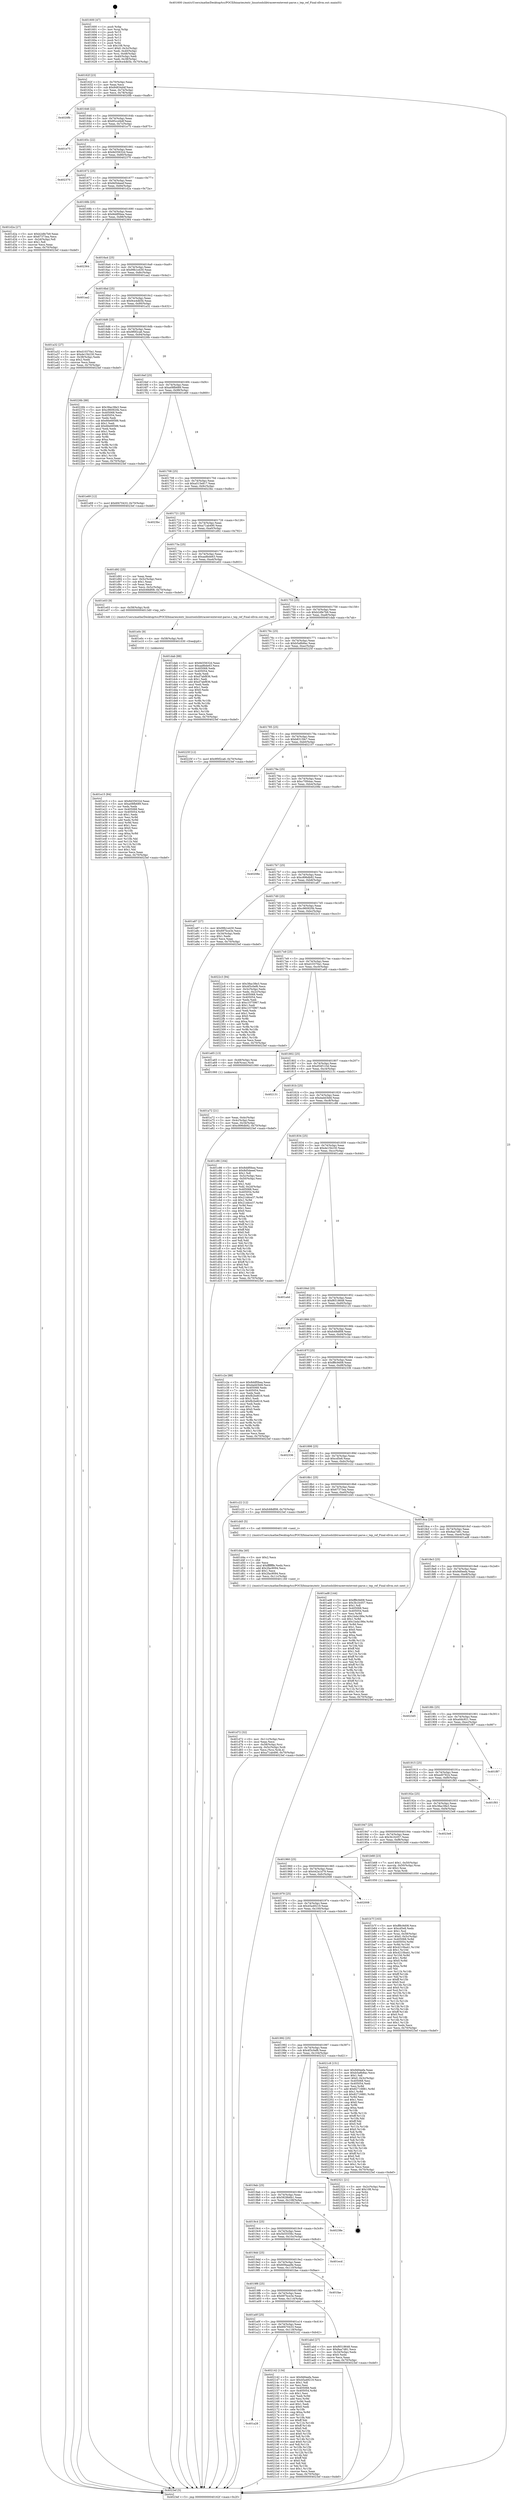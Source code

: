 digraph "0x401600" {
  label = "0x401600 (/mnt/c/Users/mathe/Desktop/tcc/POCII/binaries/extr_linuxtoolslibtraceeventevent-parse.c_tep_ref_Final-ollvm.out::main(0))"
  labelloc = "t"
  node[shape=record]

  Entry [label="",width=0.3,height=0.3,shape=circle,fillcolor=black,style=filled]
  "0x40162f" [label="{
     0x40162f [23]\l
     | [instrs]\l
     &nbsp;&nbsp;0x40162f \<+3\>: mov -0x70(%rbp),%eax\l
     &nbsp;&nbsp;0x401632 \<+2\>: mov %eax,%ecx\l
     &nbsp;&nbsp;0x401634 \<+6\>: sub $0x84834d4f,%ecx\l
     &nbsp;&nbsp;0x40163a \<+3\>: mov %eax,-0x74(%rbp)\l
     &nbsp;&nbsp;0x40163d \<+3\>: mov %ecx,-0x78(%rbp)\l
     &nbsp;&nbsp;0x401640 \<+6\>: je 00000000004020fb \<main+0xafb\>\l
  }"]
  "0x4020fb" [label="{
     0x4020fb\l
  }", style=dashed]
  "0x401646" [label="{
     0x401646 [22]\l
     | [instrs]\l
     &nbsp;&nbsp;0x401646 \<+5\>: jmp 000000000040164b \<main+0x4b\>\l
     &nbsp;&nbsp;0x40164b \<+3\>: mov -0x74(%rbp),%eax\l
     &nbsp;&nbsp;0x40164e \<+5\>: sub $0x85ccd4df,%eax\l
     &nbsp;&nbsp;0x401653 \<+3\>: mov %eax,-0x7c(%rbp)\l
     &nbsp;&nbsp;0x401656 \<+6\>: je 0000000000401e75 \<main+0x875\>\l
  }"]
  Exit [label="",width=0.3,height=0.3,shape=circle,fillcolor=black,style=filled,peripheries=2]
  "0x401e75" [label="{
     0x401e75\l
  }", style=dashed]
  "0x40165c" [label="{
     0x40165c [22]\l
     | [instrs]\l
     &nbsp;&nbsp;0x40165c \<+5\>: jmp 0000000000401661 \<main+0x61\>\l
     &nbsp;&nbsp;0x401661 \<+3\>: mov -0x74(%rbp),%eax\l
     &nbsp;&nbsp;0x401664 \<+5\>: sub $0x8d35632d,%eax\l
     &nbsp;&nbsp;0x401669 \<+3\>: mov %eax,-0x80(%rbp)\l
     &nbsp;&nbsp;0x40166c \<+6\>: je 0000000000402370 \<main+0xd70\>\l
  }"]
  "0x401a28" [label="{
     0x401a28\l
  }", style=dashed]
  "0x402370" [label="{
     0x402370\l
  }", style=dashed]
  "0x401672" [label="{
     0x401672 [25]\l
     | [instrs]\l
     &nbsp;&nbsp;0x401672 \<+5\>: jmp 0000000000401677 \<main+0x77\>\l
     &nbsp;&nbsp;0x401677 \<+3\>: mov -0x74(%rbp),%eax\l
     &nbsp;&nbsp;0x40167a \<+5\>: sub $0x8d5deeef,%eax\l
     &nbsp;&nbsp;0x40167f \<+6\>: mov %eax,-0x84(%rbp)\l
     &nbsp;&nbsp;0x401685 \<+6\>: je 0000000000401d2a \<main+0x72a\>\l
  }"]
  "0x402142" [label="{
     0x402142 [134]\l
     | [instrs]\l
     &nbsp;&nbsp;0x402142 \<+5\>: mov $0x9d0eefa,%eax\l
     &nbsp;&nbsp;0x402147 \<+5\>: mov $0x45a49219,%ecx\l
     &nbsp;&nbsp;0x40214c \<+2\>: mov $0x1,%dl\l
     &nbsp;&nbsp;0x40214e \<+2\>: xor %esi,%esi\l
     &nbsp;&nbsp;0x402150 \<+7\>: mov 0x405068,%edi\l
     &nbsp;&nbsp;0x402157 \<+8\>: mov 0x405054,%r8d\l
     &nbsp;&nbsp;0x40215f \<+3\>: sub $0x1,%esi\l
     &nbsp;&nbsp;0x402162 \<+3\>: mov %edi,%r9d\l
     &nbsp;&nbsp;0x402165 \<+3\>: add %esi,%r9d\l
     &nbsp;&nbsp;0x402168 \<+4\>: imul %r9d,%edi\l
     &nbsp;&nbsp;0x40216c \<+3\>: and $0x1,%edi\l
     &nbsp;&nbsp;0x40216f \<+3\>: cmp $0x0,%edi\l
     &nbsp;&nbsp;0x402172 \<+4\>: sete %r10b\l
     &nbsp;&nbsp;0x402176 \<+4\>: cmp $0xa,%r8d\l
     &nbsp;&nbsp;0x40217a \<+4\>: setl %r11b\l
     &nbsp;&nbsp;0x40217e \<+3\>: mov %r10b,%bl\l
     &nbsp;&nbsp;0x402181 \<+3\>: xor $0xff,%bl\l
     &nbsp;&nbsp;0x402184 \<+3\>: mov %r11b,%r14b\l
     &nbsp;&nbsp;0x402187 \<+4\>: xor $0xff,%r14b\l
     &nbsp;&nbsp;0x40218b \<+3\>: xor $0x0,%dl\l
     &nbsp;&nbsp;0x40218e \<+3\>: mov %bl,%r15b\l
     &nbsp;&nbsp;0x402191 \<+4\>: and $0x0,%r15b\l
     &nbsp;&nbsp;0x402195 \<+3\>: and %dl,%r10b\l
     &nbsp;&nbsp;0x402198 \<+3\>: mov %r14b,%r12b\l
     &nbsp;&nbsp;0x40219b \<+4\>: and $0x0,%r12b\l
     &nbsp;&nbsp;0x40219f \<+3\>: and %dl,%r11b\l
     &nbsp;&nbsp;0x4021a2 \<+3\>: or %r10b,%r15b\l
     &nbsp;&nbsp;0x4021a5 \<+3\>: or %r11b,%r12b\l
     &nbsp;&nbsp;0x4021a8 \<+3\>: xor %r12b,%r15b\l
     &nbsp;&nbsp;0x4021ab \<+3\>: or %r14b,%bl\l
     &nbsp;&nbsp;0x4021ae \<+3\>: xor $0xff,%bl\l
     &nbsp;&nbsp;0x4021b1 \<+3\>: or $0x0,%dl\l
     &nbsp;&nbsp;0x4021b4 \<+2\>: and %dl,%bl\l
     &nbsp;&nbsp;0x4021b6 \<+3\>: or %bl,%r15b\l
     &nbsp;&nbsp;0x4021b9 \<+4\>: test $0x1,%r15b\l
     &nbsp;&nbsp;0x4021bd \<+3\>: cmovne %ecx,%eax\l
     &nbsp;&nbsp;0x4021c0 \<+3\>: mov %eax,-0x70(%rbp)\l
     &nbsp;&nbsp;0x4021c3 \<+5\>: jmp 00000000004023ef \<main+0xdef\>\l
  }"]
  "0x401d2a" [label="{
     0x401d2a [27]\l
     | [instrs]\l
     &nbsp;&nbsp;0x401d2a \<+5\>: mov $0xb2dfe7b9,%eax\l
     &nbsp;&nbsp;0x401d2f \<+5\>: mov $0x67373ea,%ecx\l
     &nbsp;&nbsp;0x401d34 \<+3\>: mov -0x2d(%rbp),%dl\l
     &nbsp;&nbsp;0x401d37 \<+3\>: test $0x1,%dl\l
     &nbsp;&nbsp;0x401d3a \<+3\>: cmovne %ecx,%eax\l
     &nbsp;&nbsp;0x401d3d \<+3\>: mov %eax,-0x70(%rbp)\l
     &nbsp;&nbsp;0x401d40 \<+5\>: jmp 00000000004023ef \<main+0xdef\>\l
  }"]
  "0x40168b" [label="{
     0x40168b [25]\l
     | [instrs]\l
     &nbsp;&nbsp;0x40168b \<+5\>: jmp 0000000000401690 \<main+0x90\>\l
     &nbsp;&nbsp;0x401690 \<+3\>: mov -0x74(%rbp),%eax\l
     &nbsp;&nbsp;0x401693 \<+5\>: sub $0x8ddf0bea,%eax\l
     &nbsp;&nbsp;0x401698 \<+6\>: mov %eax,-0x88(%rbp)\l
     &nbsp;&nbsp;0x40169e \<+6\>: je 0000000000402364 \<main+0xd64\>\l
  }"]
  "0x401e15" [label="{
     0x401e15 [84]\l
     | [instrs]\l
     &nbsp;&nbsp;0x401e15 \<+5\>: mov $0x8d35632d,%eax\l
     &nbsp;&nbsp;0x401e1a \<+5\>: mov $0xa08fb689,%ecx\l
     &nbsp;&nbsp;0x401e1f \<+2\>: xor %edx,%edx\l
     &nbsp;&nbsp;0x401e21 \<+7\>: mov 0x405068,%esi\l
     &nbsp;&nbsp;0x401e28 \<+8\>: mov 0x405054,%r8d\l
     &nbsp;&nbsp;0x401e30 \<+3\>: sub $0x1,%edx\l
     &nbsp;&nbsp;0x401e33 \<+3\>: mov %esi,%r9d\l
     &nbsp;&nbsp;0x401e36 \<+3\>: add %edx,%r9d\l
     &nbsp;&nbsp;0x401e39 \<+4\>: imul %r9d,%esi\l
     &nbsp;&nbsp;0x401e3d \<+3\>: and $0x1,%esi\l
     &nbsp;&nbsp;0x401e40 \<+3\>: cmp $0x0,%esi\l
     &nbsp;&nbsp;0x401e43 \<+4\>: sete %r10b\l
     &nbsp;&nbsp;0x401e47 \<+4\>: cmp $0xa,%r8d\l
     &nbsp;&nbsp;0x401e4b \<+4\>: setl %r11b\l
     &nbsp;&nbsp;0x401e4f \<+3\>: mov %r10b,%bl\l
     &nbsp;&nbsp;0x401e52 \<+3\>: and %r11b,%bl\l
     &nbsp;&nbsp;0x401e55 \<+3\>: xor %r11b,%r10b\l
     &nbsp;&nbsp;0x401e58 \<+3\>: or %r10b,%bl\l
     &nbsp;&nbsp;0x401e5b \<+3\>: test $0x1,%bl\l
     &nbsp;&nbsp;0x401e5e \<+3\>: cmovne %ecx,%eax\l
     &nbsp;&nbsp;0x401e61 \<+3\>: mov %eax,-0x70(%rbp)\l
     &nbsp;&nbsp;0x401e64 \<+5\>: jmp 00000000004023ef \<main+0xdef\>\l
  }"]
  "0x402364" [label="{
     0x402364\l
  }", style=dashed]
  "0x4016a4" [label="{
     0x4016a4 [25]\l
     | [instrs]\l
     &nbsp;&nbsp;0x4016a4 \<+5\>: jmp 00000000004016a9 \<main+0xa9\>\l
     &nbsp;&nbsp;0x4016a9 \<+3\>: mov -0x74(%rbp),%eax\l
     &nbsp;&nbsp;0x4016ac \<+5\>: sub $0x99b1e430,%eax\l
     &nbsp;&nbsp;0x4016b1 \<+6\>: mov %eax,-0x8c(%rbp)\l
     &nbsp;&nbsp;0x4016b7 \<+6\>: je 0000000000401aa2 \<main+0x4a2\>\l
  }"]
  "0x401e0c" [label="{
     0x401e0c [9]\l
     | [instrs]\l
     &nbsp;&nbsp;0x401e0c \<+4\>: mov -0x58(%rbp),%rdi\l
     &nbsp;&nbsp;0x401e10 \<+5\>: call 0000000000401030 \<free@plt\>\l
     | [calls]\l
     &nbsp;&nbsp;0x401030 \{1\} (unknown)\l
  }"]
  "0x401aa2" [label="{
     0x401aa2\l
  }", style=dashed]
  "0x4016bd" [label="{
     0x4016bd [25]\l
     | [instrs]\l
     &nbsp;&nbsp;0x4016bd \<+5\>: jmp 00000000004016c2 \<main+0xc2\>\l
     &nbsp;&nbsp;0x4016c2 \<+3\>: mov -0x74(%rbp),%eax\l
     &nbsp;&nbsp;0x4016c5 \<+5\>: sub $0x9ce4db5b,%eax\l
     &nbsp;&nbsp;0x4016ca \<+6\>: mov %eax,-0x90(%rbp)\l
     &nbsp;&nbsp;0x4016d0 \<+6\>: je 0000000000401a32 \<main+0x432\>\l
  }"]
  "0x401d72" [label="{
     0x401d72 [32]\l
     | [instrs]\l
     &nbsp;&nbsp;0x401d72 \<+6\>: mov -0x11c(%rbp),%ecx\l
     &nbsp;&nbsp;0x401d78 \<+3\>: imul %eax,%ecx\l
     &nbsp;&nbsp;0x401d7b \<+4\>: mov -0x58(%rbp),%rsi\l
     &nbsp;&nbsp;0x401d7f \<+4\>: movslq -0x5c(%rbp),%rdi\l
     &nbsp;&nbsp;0x401d83 \<+3\>: mov %ecx,(%rsi,%rdi,4)\l
     &nbsp;&nbsp;0x401d86 \<+7\>: movl $0xa71ab490,-0x70(%rbp)\l
     &nbsp;&nbsp;0x401d8d \<+5\>: jmp 00000000004023ef \<main+0xdef\>\l
  }"]
  "0x401a32" [label="{
     0x401a32 [27]\l
     | [instrs]\l
     &nbsp;&nbsp;0x401a32 \<+5\>: mov $0xd10370a1,%eax\l
     &nbsp;&nbsp;0x401a37 \<+5\>: mov $0xde15b230,%ecx\l
     &nbsp;&nbsp;0x401a3c \<+3\>: mov -0x38(%rbp),%edx\l
     &nbsp;&nbsp;0x401a3f \<+3\>: cmp $0x2,%edx\l
     &nbsp;&nbsp;0x401a42 \<+3\>: cmovne %ecx,%eax\l
     &nbsp;&nbsp;0x401a45 \<+3\>: mov %eax,-0x70(%rbp)\l
     &nbsp;&nbsp;0x401a48 \<+5\>: jmp 00000000004023ef \<main+0xdef\>\l
  }"]
  "0x4016d6" [label="{
     0x4016d6 [25]\l
     | [instrs]\l
     &nbsp;&nbsp;0x4016d6 \<+5\>: jmp 00000000004016db \<main+0xdb\>\l
     &nbsp;&nbsp;0x4016db \<+3\>: mov -0x74(%rbp),%eax\l
     &nbsp;&nbsp;0x4016de \<+5\>: sub $0x9f0f2ca6,%eax\l
     &nbsp;&nbsp;0x4016e3 \<+6\>: mov %eax,-0x94(%rbp)\l
     &nbsp;&nbsp;0x4016e9 \<+6\>: je 000000000040226b \<main+0xc6b\>\l
  }"]
  "0x4023ef" [label="{
     0x4023ef [5]\l
     | [instrs]\l
     &nbsp;&nbsp;0x4023ef \<+5\>: jmp 000000000040162f \<main+0x2f\>\l
  }"]
  "0x401600" [label="{
     0x401600 [47]\l
     | [instrs]\l
     &nbsp;&nbsp;0x401600 \<+1\>: push %rbp\l
     &nbsp;&nbsp;0x401601 \<+3\>: mov %rsp,%rbp\l
     &nbsp;&nbsp;0x401604 \<+2\>: push %r15\l
     &nbsp;&nbsp;0x401606 \<+2\>: push %r14\l
     &nbsp;&nbsp;0x401608 \<+2\>: push %r13\l
     &nbsp;&nbsp;0x40160a \<+2\>: push %r12\l
     &nbsp;&nbsp;0x40160c \<+1\>: push %rbx\l
     &nbsp;&nbsp;0x40160d \<+7\>: sub $0x108,%rsp\l
     &nbsp;&nbsp;0x401614 \<+7\>: movl $0x0,-0x3c(%rbp)\l
     &nbsp;&nbsp;0x40161b \<+3\>: mov %edi,-0x40(%rbp)\l
     &nbsp;&nbsp;0x40161e \<+4\>: mov %rsi,-0x48(%rbp)\l
     &nbsp;&nbsp;0x401622 \<+3\>: mov -0x40(%rbp),%edi\l
     &nbsp;&nbsp;0x401625 \<+3\>: mov %edi,-0x38(%rbp)\l
     &nbsp;&nbsp;0x401628 \<+7\>: movl $0x9ce4db5b,-0x70(%rbp)\l
  }"]
  "0x401d4a" [label="{
     0x401d4a [40]\l
     | [instrs]\l
     &nbsp;&nbsp;0x401d4a \<+5\>: mov $0x2,%ecx\l
     &nbsp;&nbsp;0x401d4f \<+1\>: cltd\l
     &nbsp;&nbsp;0x401d50 \<+2\>: idiv %ecx\l
     &nbsp;&nbsp;0x401d52 \<+6\>: imul $0xfffffffe,%edx,%ecx\l
     &nbsp;&nbsp;0x401d58 \<+6\>: add $0x2fac9094,%ecx\l
     &nbsp;&nbsp;0x401d5e \<+3\>: add $0x1,%ecx\l
     &nbsp;&nbsp;0x401d61 \<+6\>: sub $0x2fac9094,%ecx\l
     &nbsp;&nbsp;0x401d67 \<+6\>: mov %ecx,-0x11c(%rbp)\l
     &nbsp;&nbsp;0x401d6d \<+5\>: call 0000000000401160 \<next_i\>\l
     | [calls]\l
     &nbsp;&nbsp;0x401160 \{1\} (/mnt/c/Users/mathe/Desktop/tcc/POCII/binaries/extr_linuxtoolslibtraceeventevent-parse.c_tep_ref_Final-ollvm.out::next_i)\l
  }"]
  "0x40226b" [label="{
     0x40226b [88]\l
     | [instrs]\l
     &nbsp;&nbsp;0x40226b \<+5\>: mov $0x38ac38e3,%eax\l
     &nbsp;&nbsp;0x402270 \<+5\>: mov $0xc960920b,%ecx\l
     &nbsp;&nbsp;0x402275 \<+7\>: mov 0x405068,%edx\l
     &nbsp;&nbsp;0x40227c \<+7\>: mov 0x405054,%esi\l
     &nbsp;&nbsp;0x402283 \<+2\>: mov %edx,%edi\l
     &nbsp;&nbsp;0x402285 \<+6\>: sub $0x66e69588,%edi\l
     &nbsp;&nbsp;0x40228b \<+3\>: sub $0x1,%edi\l
     &nbsp;&nbsp;0x40228e \<+6\>: add $0x66e69588,%edi\l
     &nbsp;&nbsp;0x402294 \<+3\>: imul %edi,%edx\l
     &nbsp;&nbsp;0x402297 \<+3\>: and $0x1,%edx\l
     &nbsp;&nbsp;0x40229a \<+3\>: cmp $0x0,%edx\l
     &nbsp;&nbsp;0x40229d \<+4\>: sete %r8b\l
     &nbsp;&nbsp;0x4022a1 \<+3\>: cmp $0xa,%esi\l
     &nbsp;&nbsp;0x4022a4 \<+4\>: setl %r9b\l
     &nbsp;&nbsp;0x4022a8 \<+3\>: mov %r8b,%r10b\l
     &nbsp;&nbsp;0x4022ab \<+3\>: and %r9b,%r10b\l
     &nbsp;&nbsp;0x4022ae \<+3\>: xor %r9b,%r8b\l
     &nbsp;&nbsp;0x4022b1 \<+3\>: or %r8b,%r10b\l
     &nbsp;&nbsp;0x4022b4 \<+4\>: test $0x1,%r10b\l
     &nbsp;&nbsp;0x4022b8 \<+3\>: cmovne %ecx,%eax\l
     &nbsp;&nbsp;0x4022bb \<+3\>: mov %eax,-0x70(%rbp)\l
     &nbsp;&nbsp;0x4022be \<+5\>: jmp 00000000004023ef \<main+0xdef\>\l
  }"]
  "0x4016ef" [label="{
     0x4016ef [25]\l
     | [instrs]\l
     &nbsp;&nbsp;0x4016ef \<+5\>: jmp 00000000004016f4 \<main+0xf4\>\l
     &nbsp;&nbsp;0x4016f4 \<+3\>: mov -0x74(%rbp),%eax\l
     &nbsp;&nbsp;0x4016f7 \<+5\>: sub $0xa08fb689,%eax\l
     &nbsp;&nbsp;0x4016fc \<+6\>: mov %eax,-0x98(%rbp)\l
     &nbsp;&nbsp;0x401702 \<+6\>: je 0000000000401e69 \<main+0x869\>\l
  }"]
  "0x401b7f" [label="{
     0x401b7f [163]\l
     | [instrs]\l
     &nbsp;&nbsp;0x401b7f \<+5\>: mov $0xff8c9d08,%ecx\l
     &nbsp;&nbsp;0x401b84 \<+5\>: mov $0xcd5e8,%edx\l
     &nbsp;&nbsp;0x401b89 \<+3\>: mov $0x1,%sil\l
     &nbsp;&nbsp;0x401b8c \<+4\>: mov %rax,-0x58(%rbp)\l
     &nbsp;&nbsp;0x401b90 \<+7\>: movl $0x0,-0x5c(%rbp)\l
     &nbsp;&nbsp;0x401b97 \<+8\>: mov 0x405068,%r8d\l
     &nbsp;&nbsp;0x401b9f \<+8\>: mov 0x405054,%r9d\l
     &nbsp;&nbsp;0x401ba7 \<+3\>: mov %r8d,%r10d\l
     &nbsp;&nbsp;0x401baa \<+7\>: add $0x4210ba41,%r10d\l
     &nbsp;&nbsp;0x401bb1 \<+4\>: sub $0x1,%r10d\l
     &nbsp;&nbsp;0x401bb5 \<+7\>: sub $0x4210ba41,%r10d\l
     &nbsp;&nbsp;0x401bbc \<+4\>: imul %r10d,%r8d\l
     &nbsp;&nbsp;0x401bc0 \<+4\>: and $0x1,%r8d\l
     &nbsp;&nbsp;0x401bc4 \<+4\>: cmp $0x0,%r8d\l
     &nbsp;&nbsp;0x401bc8 \<+4\>: sete %r11b\l
     &nbsp;&nbsp;0x401bcc \<+4\>: cmp $0xa,%r9d\l
     &nbsp;&nbsp;0x401bd0 \<+3\>: setl %bl\l
     &nbsp;&nbsp;0x401bd3 \<+3\>: mov %r11b,%r14b\l
     &nbsp;&nbsp;0x401bd6 \<+4\>: xor $0xff,%r14b\l
     &nbsp;&nbsp;0x401bda \<+3\>: mov %bl,%r15b\l
     &nbsp;&nbsp;0x401bdd \<+4\>: xor $0xff,%r15b\l
     &nbsp;&nbsp;0x401be1 \<+4\>: xor $0x0,%sil\l
     &nbsp;&nbsp;0x401be5 \<+3\>: mov %r14b,%r12b\l
     &nbsp;&nbsp;0x401be8 \<+4\>: and $0x0,%r12b\l
     &nbsp;&nbsp;0x401bec \<+3\>: and %sil,%r11b\l
     &nbsp;&nbsp;0x401bef \<+3\>: mov %r15b,%r13b\l
     &nbsp;&nbsp;0x401bf2 \<+4\>: and $0x0,%r13b\l
     &nbsp;&nbsp;0x401bf6 \<+3\>: and %sil,%bl\l
     &nbsp;&nbsp;0x401bf9 \<+3\>: or %r11b,%r12b\l
     &nbsp;&nbsp;0x401bfc \<+3\>: or %bl,%r13b\l
     &nbsp;&nbsp;0x401bff \<+3\>: xor %r13b,%r12b\l
     &nbsp;&nbsp;0x401c02 \<+3\>: or %r15b,%r14b\l
     &nbsp;&nbsp;0x401c05 \<+4\>: xor $0xff,%r14b\l
     &nbsp;&nbsp;0x401c09 \<+4\>: or $0x0,%sil\l
     &nbsp;&nbsp;0x401c0d \<+3\>: and %sil,%r14b\l
     &nbsp;&nbsp;0x401c10 \<+3\>: or %r14b,%r12b\l
     &nbsp;&nbsp;0x401c13 \<+4\>: test $0x1,%r12b\l
     &nbsp;&nbsp;0x401c17 \<+3\>: cmovne %edx,%ecx\l
     &nbsp;&nbsp;0x401c1a \<+3\>: mov %ecx,-0x70(%rbp)\l
     &nbsp;&nbsp;0x401c1d \<+5\>: jmp 00000000004023ef \<main+0xdef\>\l
  }"]
  "0x401e69" [label="{
     0x401e69 [12]\l
     | [instrs]\l
     &nbsp;&nbsp;0x401e69 \<+7\>: movl $0x6f470433,-0x70(%rbp)\l
     &nbsp;&nbsp;0x401e70 \<+5\>: jmp 00000000004023ef \<main+0xdef\>\l
  }"]
  "0x401708" [label="{
     0x401708 [25]\l
     | [instrs]\l
     &nbsp;&nbsp;0x401708 \<+5\>: jmp 000000000040170d \<main+0x10d\>\l
     &nbsp;&nbsp;0x40170d \<+3\>: mov -0x74(%rbp),%eax\l
     &nbsp;&nbsp;0x401710 \<+5\>: sub $0xa515e817,%eax\l
     &nbsp;&nbsp;0x401715 \<+6\>: mov %eax,-0x9c(%rbp)\l
     &nbsp;&nbsp;0x40171b \<+6\>: je 00000000004023bc \<main+0xdbc\>\l
  }"]
  "0x401a0f" [label="{
     0x401a0f [25]\l
     | [instrs]\l
     &nbsp;&nbsp;0x401a0f \<+5\>: jmp 0000000000401a14 \<main+0x414\>\l
     &nbsp;&nbsp;0x401a14 \<+3\>: mov -0x74(%rbp),%eax\l
     &nbsp;&nbsp;0x401a17 \<+5\>: sub $0x6f470433,%eax\l
     &nbsp;&nbsp;0x401a1c \<+6\>: mov %eax,-0x118(%rbp)\l
     &nbsp;&nbsp;0x401a22 \<+6\>: je 0000000000402142 \<main+0xb42\>\l
  }"]
  "0x4023bc" [label="{
     0x4023bc\l
  }", style=dashed]
  "0x401721" [label="{
     0x401721 [25]\l
     | [instrs]\l
     &nbsp;&nbsp;0x401721 \<+5\>: jmp 0000000000401726 \<main+0x126\>\l
     &nbsp;&nbsp;0x401726 \<+3\>: mov -0x74(%rbp),%eax\l
     &nbsp;&nbsp;0x401729 \<+5\>: sub $0xa71ab490,%eax\l
     &nbsp;&nbsp;0x40172e \<+6\>: mov %eax,-0xa0(%rbp)\l
     &nbsp;&nbsp;0x401734 \<+6\>: je 0000000000401d92 \<main+0x792\>\l
  }"]
  "0x401abd" [label="{
     0x401abd [27]\l
     | [instrs]\l
     &nbsp;&nbsp;0x401abd \<+5\>: mov $0xf6518648,%eax\l
     &nbsp;&nbsp;0x401ac2 \<+5\>: mov $0x8aa7d81,%ecx\l
     &nbsp;&nbsp;0x401ac7 \<+3\>: mov -0x34(%rbp),%edx\l
     &nbsp;&nbsp;0x401aca \<+3\>: cmp $0x0,%edx\l
     &nbsp;&nbsp;0x401acd \<+3\>: cmove %ecx,%eax\l
     &nbsp;&nbsp;0x401ad0 \<+3\>: mov %eax,-0x70(%rbp)\l
     &nbsp;&nbsp;0x401ad3 \<+5\>: jmp 00000000004023ef \<main+0xdef\>\l
  }"]
  "0x401d92" [label="{
     0x401d92 [25]\l
     | [instrs]\l
     &nbsp;&nbsp;0x401d92 \<+2\>: xor %eax,%eax\l
     &nbsp;&nbsp;0x401d94 \<+3\>: mov -0x5c(%rbp),%ecx\l
     &nbsp;&nbsp;0x401d97 \<+3\>: sub $0x1,%eax\l
     &nbsp;&nbsp;0x401d9a \<+2\>: sub %eax,%ecx\l
     &nbsp;&nbsp;0x401d9c \<+3\>: mov %ecx,-0x5c(%rbp)\l
     &nbsp;&nbsp;0x401d9f \<+7\>: movl $0xfc68df08,-0x70(%rbp)\l
     &nbsp;&nbsp;0x401da6 \<+5\>: jmp 00000000004023ef \<main+0xdef\>\l
  }"]
  "0x40173a" [label="{
     0x40173a [25]\l
     | [instrs]\l
     &nbsp;&nbsp;0x40173a \<+5\>: jmp 000000000040173f \<main+0x13f\>\l
     &nbsp;&nbsp;0x40173f \<+3\>: mov -0x74(%rbp),%eax\l
     &nbsp;&nbsp;0x401742 \<+5\>: sub $0xaa8bde63,%eax\l
     &nbsp;&nbsp;0x401747 \<+6\>: mov %eax,-0xa4(%rbp)\l
     &nbsp;&nbsp;0x40174d \<+6\>: je 0000000000401e03 \<main+0x803\>\l
  }"]
  "0x4019f6" [label="{
     0x4019f6 [25]\l
     | [instrs]\l
     &nbsp;&nbsp;0x4019f6 \<+5\>: jmp 00000000004019fb \<main+0x3fb\>\l
     &nbsp;&nbsp;0x4019fb \<+3\>: mov -0x74(%rbp),%eax\l
     &nbsp;&nbsp;0x4019fe \<+5\>: sub $0x697bce3e,%eax\l
     &nbsp;&nbsp;0x401a03 \<+6\>: mov %eax,-0x114(%rbp)\l
     &nbsp;&nbsp;0x401a09 \<+6\>: je 0000000000401abd \<main+0x4bd\>\l
  }"]
  "0x401e03" [label="{
     0x401e03 [9]\l
     | [instrs]\l
     &nbsp;&nbsp;0x401e03 \<+4\>: mov -0x58(%rbp),%rdi\l
     &nbsp;&nbsp;0x401e07 \<+5\>: call 00000000004013d0 \<tep_ref\>\l
     | [calls]\l
     &nbsp;&nbsp;0x4013d0 \{1\} (/mnt/c/Users/mathe/Desktop/tcc/POCII/binaries/extr_linuxtoolslibtraceeventevent-parse.c_tep_ref_Final-ollvm.out::tep_ref)\l
  }"]
  "0x401753" [label="{
     0x401753 [25]\l
     | [instrs]\l
     &nbsp;&nbsp;0x401753 \<+5\>: jmp 0000000000401758 \<main+0x158\>\l
     &nbsp;&nbsp;0x401758 \<+3\>: mov -0x74(%rbp),%eax\l
     &nbsp;&nbsp;0x40175b \<+5\>: sub $0xb2dfe7b9,%eax\l
     &nbsp;&nbsp;0x401760 \<+6\>: mov %eax,-0xa8(%rbp)\l
     &nbsp;&nbsp;0x401766 \<+6\>: je 0000000000401dab \<main+0x7ab\>\l
  }"]
  "0x401fae" [label="{
     0x401fae\l
  }", style=dashed]
  "0x401dab" [label="{
     0x401dab [88]\l
     | [instrs]\l
     &nbsp;&nbsp;0x401dab \<+5\>: mov $0x8d35632d,%eax\l
     &nbsp;&nbsp;0x401db0 \<+5\>: mov $0xaa8bde63,%ecx\l
     &nbsp;&nbsp;0x401db5 \<+7\>: mov 0x405068,%edx\l
     &nbsp;&nbsp;0x401dbc \<+7\>: mov 0x405054,%esi\l
     &nbsp;&nbsp;0x401dc3 \<+2\>: mov %edx,%edi\l
     &nbsp;&nbsp;0x401dc5 \<+6\>: sub $0xd7abf836,%edi\l
     &nbsp;&nbsp;0x401dcb \<+3\>: sub $0x1,%edi\l
     &nbsp;&nbsp;0x401dce \<+6\>: add $0xd7abf836,%edi\l
     &nbsp;&nbsp;0x401dd4 \<+3\>: imul %edi,%edx\l
     &nbsp;&nbsp;0x401dd7 \<+3\>: and $0x1,%edx\l
     &nbsp;&nbsp;0x401dda \<+3\>: cmp $0x0,%edx\l
     &nbsp;&nbsp;0x401ddd \<+4\>: sete %r8b\l
     &nbsp;&nbsp;0x401de1 \<+3\>: cmp $0xa,%esi\l
     &nbsp;&nbsp;0x401de4 \<+4\>: setl %r9b\l
     &nbsp;&nbsp;0x401de8 \<+3\>: mov %r8b,%r10b\l
     &nbsp;&nbsp;0x401deb \<+3\>: and %r9b,%r10b\l
     &nbsp;&nbsp;0x401dee \<+3\>: xor %r9b,%r8b\l
     &nbsp;&nbsp;0x401df1 \<+3\>: or %r8b,%r10b\l
     &nbsp;&nbsp;0x401df4 \<+4\>: test $0x1,%r10b\l
     &nbsp;&nbsp;0x401df8 \<+3\>: cmovne %ecx,%eax\l
     &nbsp;&nbsp;0x401dfb \<+3\>: mov %eax,-0x70(%rbp)\l
     &nbsp;&nbsp;0x401dfe \<+5\>: jmp 00000000004023ef \<main+0xdef\>\l
  }"]
  "0x40176c" [label="{
     0x40176c [25]\l
     | [instrs]\l
     &nbsp;&nbsp;0x40176c \<+5\>: jmp 0000000000401771 \<main+0x171\>\l
     &nbsp;&nbsp;0x401771 \<+3\>: mov -0x74(%rbp),%eax\l
     &nbsp;&nbsp;0x401774 \<+5\>: sub $0xb5a8b8ac,%eax\l
     &nbsp;&nbsp;0x401779 \<+6\>: mov %eax,-0xac(%rbp)\l
     &nbsp;&nbsp;0x40177f \<+6\>: je 000000000040225f \<main+0xc5f\>\l
  }"]
  "0x4019dd" [label="{
     0x4019dd [25]\l
     | [instrs]\l
     &nbsp;&nbsp;0x4019dd \<+5\>: jmp 00000000004019e2 \<main+0x3e2\>\l
     &nbsp;&nbsp;0x4019e2 \<+3\>: mov -0x74(%rbp),%eax\l
     &nbsp;&nbsp;0x4019e5 \<+5\>: sub $0x609aaa9e,%eax\l
     &nbsp;&nbsp;0x4019ea \<+6\>: mov %eax,-0x110(%rbp)\l
     &nbsp;&nbsp;0x4019f0 \<+6\>: je 0000000000401fae \<main+0x9ae\>\l
  }"]
  "0x40225f" [label="{
     0x40225f [12]\l
     | [instrs]\l
     &nbsp;&nbsp;0x40225f \<+7\>: movl $0x9f0f2ca6,-0x70(%rbp)\l
     &nbsp;&nbsp;0x402266 \<+5\>: jmp 00000000004023ef \<main+0xdef\>\l
  }"]
  "0x401785" [label="{
     0x401785 [25]\l
     | [instrs]\l
     &nbsp;&nbsp;0x401785 \<+5\>: jmp 000000000040178a \<main+0x18a\>\l
     &nbsp;&nbsp;0x40178a \<+3\>: mov -0x74(%rbp),%eax\l
     &nbsp;&nbsp;0x40178d \<+5\>: sub $0xb8315fe7,%eax\l
     &nbsp;&nbsp;0x401792 \<+6\>: mov %eax,-0xb0(%rbp)\l
     &nbsp;&nbsp;0x401798 \<+6\>: je 0000000000402107 \<main+0xb07\>\l
  }"]
  "0x401ecd" [label="{
     0x401ecd\l
  }", style=dashed]
  "0x402107" [label="{
     0x402107\l
  }", style=dashed]
  "0x40179e" [label="{
     0x40179e [25]\l
     | [instrs]\l
     &nbsp;&nbsp;0x40179e \<+5\>: jmp 00000000004017a3 \<main+0x1a3\>\l
     &nbsp;&nbsp;0x4017a3 \<+3\>: mov -0x74(%rbp),%eax\l
     &nbsp;&nbsp;0x4017a6 \<+5\>: sub $0xc70f44ac,%eax\l
     &nbsp;&nbsp;0x4017ab \<+6\>: mov %eax,-0xb4(%rbp)\l
     &nbsp;&nbsp;0x4017b1 \<+6\>: je 000000000040208e \<main+0xa8e\>\l
  }"]
  "0x4019c4" [label="{
     0x4019c4 [25]\l
     | [instrs]\l
     &nbsp;&nbsp;0x4019c4 \<+5\>: jmp 00000000004019c9 \<main+0x3c9\>\l
     &nbsp;&nbsp;0x4019c9 \<+3\>: mov -0x74(%rbp),%eax\l
     &nbsp;&nbsp;0x4019cc \<+5\>: sub $0x5b55556c,%eax\l
     &nbsp;&nbsp;0x4019d1 \<+6\>: mov %eax,-0x10c(%rbp)\l
     &nbsp;&nbsp;0x4019d7 \<+6\>: je 0000000000401ecd \<main+0x8cd\>\l
  }"]
  "0x40208e" [label="{
     0x40208e\l
  }", style=dashed]
  "0x4017b7" [label="{
     0x4017b7 [25]\l
     | [instrs]\l
     &nbsp;&nbsp;0x4017b7 \<+5\>: jmp 00000000004017bc \<main+0x1bc\>\l
     &nbsp;&nbsp;0x4017bc \<+3\>: mov -0x74(%rbp),%eax\l
     &nbsp;&nbsp;0x4017bf \<+5\>: sub $0xc896db92,%eax\l
     &nbsp;&nbsp;0x4017c4 \<+6\>: mov %eax,-0xb8(%rbp)\l
     &nbsp;&nbsp;0x4017ca \<+6\>: je 0000000000401a87 \<main+0x487\>\l
  }"]
  "0x40238e" [label="{
     0x40238e\l
  }", style=dashed]
  "0x401a87" [label="{
     0x401a87 [27]\l
     | [instrs]\l
     &nbsp;&nbsp;0x401a87 \<+5\>: mov $0x99b1e430,%eax\l
     &nbsp;&nbsp;0x401a8c \<+5\>: mov $0x697bce3e,%ecx\l
     &nbsp;&nbsp;0x401a91 \<+3\>: mov -0x34(%rbp),%edx\l
     &nbsp;&nbsp;0x401a94 \<+3\>: cmp $0x1,%edx\l
     &nbsp;&nbsp;0x401a97 \<+3\>: cmovl %ecx,%eax\l
     &nbsp;&nbsp;0x401a9a \<+3\>: mov %eax,-0x70(%rbp)\l
     &nbsp;&nbsp;0x401a9d \<+5\>: jmp 00000000004023ef \<main+0xdef\>\l
  }"]
  "0x4017d0" [label="{
     0x4017d0 [25]\l
     | [instrs]\l
     &nbsp;&nbsp;0x4017d0 \<+5\>: jmp 00000000004017d5 \<main+0x1d5\>\l
     &nbsp;&nbsp;0x4017d5 \<+3\>: mov -0x74(%rbp),%eax\l
     &nbsp;&nbsp;0x4017d8 \<+5\>: sub $0xc960920b,%eax\l
     &nbsp;&nbsp;0x4017dd \<+6\>: mov %eax,-0xbc(%rbp)\l
     &nbsp;&nbsp;0x4017e3 \<+6\>: je 00000000004022c3 \<main+0xcc3\>\l
  }"]
  "0x4019ab" [label="{
     0x4019ab [25]\l
     | [instrs]\l
     &nbsp;&nbsp;0x4019ab \<+5\>: jmp 00000000004019b0 \<main+0x3b0\>\l
     &nbsp;&nbsp;0x4019b0 \<+3\>: mov -0x74(%rbp),%eax\l
     &nbsp;&nbsp;0x4019b3 \<+5\>: sub $0x5828b6b1,%eax\l
     &nbsp;&nbsp;0x4019b8 \<+6\>: mov %eax,-0x108(%rbp)\l
     &nbsp;&nbsp;0x4019be \<+6\>: je 000000000040238e \<main+0xd8e\>\l
  }"]
  "0x4022c3" [label="{
     0x4022c3 [94]\l
     | [instrs]\l
     &nbsp;&nbsp;0x4022c3 \<+5\>: mov $0x38ac38e3,%eax\l
     &nbsp;&nbsp;0x4022c8 \<+5\>: mov $0x4f3c0ef6,%ecx\l
     &nbsp;&nbsp;0x4022cd \<+3\>: mov -0x3c(%rbp),%edx\l
     &nbsp;&nbsp;0x4022d0 \<+3\>: mov %edx,-0x2c(%rbp)\l
     &nbsp;&nbsp;0x4022d3 \<+7\>: mov 0x405068,%edx\l
     &nbsp;&nbsp;0x4022da \<+7\>: mov 0x405054,%esi\l
     &nbsp;&nbsp;0x4022e1 \<+2\>: mov %edx,%edi\l
     &nbsp;&nbsp;0x4022e3 \<+6\>: sub $0xc1075967,%edi\l
     &nbsp;&nbsp;0x4022e9 \<+3\>: sub $0x1,%edi\l
     &nbsp;&nbsp;0x4022ec \<+6\>: add $0xc1075967,%edi\l
     &nbsp;&nbsp;0x4022f2 \<+3\>: imul %edi,%edx\l
     &nbsp;&nbsp;0x4022f5 \<+3\>: and $0x1,%edx\l
     &nbsp;&nbsp;0x4022f8 \<+3\>: cmp $0x0,%edx\l
     &nbsp;&nbsp;0x4022fb \<+4\>: sete %r8b\l
     &nbsp;&nbsp;0x4022ff \<+3\>: cmp $0xa,%esi\l
     &nbsp;&nbsp;0x402302 \<+4\>: setl %r9b\l
     &nbsp;&nbsp;0x402306 \<+3\>: mov %r8b,%r10b\l
     &nbsp;&nbsp;0x402309 \<+3\>: and %r9b,%r10b\l
     &nbsp;&nbsp;0x40230c \<+3\>: xor %r9b,%r8b\l
     &nbsp;&nbsp;0x40230f \<+3\>: or %r8b,%r10b\l
     &nbsp;&nbsp;0x402312 \<+4\>: test $0x1,%r10b\l
     &nbsp;&nbsp;0x402316 \<+3\>: cmovne %ecx,%eax\l
     &nbsp;&nbsp;0x402319 \<+3\>: mov %eax,-0x70(%rbp)\l
     &nbsp;&nbsp;0x40231c \<+5\>: jmp 00000000004023ef \<main+0xdef\>\l
  }"]
  "0x4017e9" [label="{
     0x4017e9 [25]\l
     | [instrs]\l
     &nbsp;&nbsp;0x4017e9 \<+5\>: jmp 00000000004017ee \<main+0x1ee\>\l
     &nbsp;&nbsp;0x4017ee \<+3\>: mov -0x74(%rbp),%eax\l
     &nbsp;&nbsp;0x4017f1 \<+5\>: sub $0xd10370a1,%eax\l
     &nbsp;&nbsp;0x4017f6 \<+6\>: mov %eax,-0xc0(%rbp)\l
     &nbsp;&nbsp;0x4017fc \<+6\>: je 0000000000401a65 \<main+0x465\>\l
  }"]
  "0x402321" [label="{
     0x402321 [21]\l
     | [instrs]\l
     &nbsp;&nbsp;0x402321 \<+3\>: mov -0x2c(%rbp),%eax\l
     &nbsp;&nbsp;0x402324 \<+7\>: add $0x108,%rsp\l
     &nbsp;&nbsp;0x40232b \<+1\>: pop %rbx\l
     &nbsp;&nbsp;0x40232c \<+2\>: pop %r12\l
     &nbsp;&nbsp;0x40232e \<+2\>: pop %r13\l
     &nbsp;&nbsp;0x402330 \<+2\>: pop %r14\l
     &nbsp;&nbsp;0x402332 \<+2\>: pop %r15\l
     &nbsp;&nbsp;0x402334 \<+1\>: pop %rbp\l
     &nbsp;&nbsp;0x402335 \<+1\>: ret\l
  }"]
  "0x401a65" [label="{
     0x401a65 [13]\l
     | [instrs]\l
     &nbsp;&nbsp;0x401a65 \<+4\>: mov -0x48(%rbp),%rax\l
     &nbsp;&nbsp;0x401a69 \<+4\>: mov 0x8(%rax),%rdi\l
     &nbsp;&nbsp;0x401a6d \<+5\>: call 0000000000401060 \<atoi@plt\>\l
     | [calls]\l
     &nbsp;&nbsp;0x401060 \{1\} (unknown)\l
  }"]
  "0x401802" [label="{
     0x401802 [25]\l
     | [instrs]\l
     &nbsp;&nbsp;0x401802 \<+5\>: jmp 0000000000401807 \<main+0x207\>\l
     &nbsp;&nbsp;0x401807 \<+3\>: mov -0x74(%rbp),%eax\l
     &nbsp;&nbsp;0x40180a \<+5\>: sub $0xd54f123d,%eax\l
     &nbsp;&nbsp;0x40180f \<+6\>: mov %eax,-0xc4(%rbp)\l
     &nbsp;&nbsp;0x401815 \<+6\>: je 0000000000402131 \<main+0xb31\>\l
  }"]
  "0x401a72" [label="{
     0x401a72 [21]\l
     | [instrs]\l
     &nbsp;&nbsp;0x401a72 \<+3\>: mov %eax,-0x4c(%rbp)\l
     &nbsp;&nbsp;0x401a75 \<+3\>: mov -0x4c(%rbp),%eax\l
     &nbsp;&nbsp;0x401a78 \<+3\>: mov %eax,-0x34(%rbp)\l
     &nbsp;&nbsp;0x401a7b \<+7\>: movl $0xc896db92,-0x70(%rbp)\l
     &nbsp;&nbsp;0x401a82 \<+5\>: jmp 00000000004023ef \<main+0xdef\>\l
  }"]
  "0x401992" [label="{
     0x401992 [25]\l
     | [instrs]\l
     &nbsp;&nbsp;0x401992 \<+5\>: jmp 0000000000401997 \<main+0x397\>\l
     &nbsp;&nbsp;0x401997 \<+3\>: mov -0x74(%rbp),%eax\l
     &nbsp;&nbsp;0x40199a \<+5\>: sub $0x4f3c0ef6,%eax\l
     &nbsp;&nbsp;0x40199f \<+6\>: mov %eax,-0x104(%rbp)\l
     &nbsp;&nbsp;0x4019a5 \<+6\>: je 0000000000402321 \<main+0xd21\>\l
  }"]
  "0x402131" [label="{
     0x402131\l
  }", style=dashed]
  "0x40181b" [label="{
     0x40181b [25]\l
     | [instrs]\l
     &nbsp;&nbsp;0x40181b \<+5\>: jmp 0000000000401820 \<main+0x220\>\l
     &nbsp;&nbsp;0x401820 \<+3\>: mov -0x74(%rbp),%eax\l
     &nbsp;&nbsp;0x401823 \<+5\>: sub $0xdadd3bfd,%eax\l
     &nbsp;&nbsp;0x401828 \<+6\>: mov %eax,-0xc8(%rbp)\l
     &nbsp;&nbsp;0x40182e \<+6\>: je 0000000000401c86 \<main+0x686\>\l
  }"]
  "0x4021c8" [label="{
     0x4021c8 [151]\l
     | [instrs]\l
     &nbsp;&nbsp;0x4021c8 \<+5\>: mov $0x9d0eefa,%eax\l
     &nbsp;&nbsp;0x4021cd \<+5\>: mov $0xb5a8b8ac,%ecx\l
     &nbsp;&nbsp;0x4021d2 \<+2\>: mov $0x1,%dl\l
     &nbsp;&nbsp;0x4021d4 \<+7\>: movl $0x0,-0x3c(%rbp)\l
     &nbsp;&nbsp;0x4021db \<+7\>: mov 0x405068,%esi\l
     &nbsp;&nbsp;0x4021e2 \<+7\>: mov 0x405054,%edi\l
     &nbsp;&nbsp;0x4021e9 \<+3\>: mov %esi,%r8d\l
     &nbsp;&nbsp;0x4021ec \<+7\>: add $0x82716881,%r8d\l
     &nbsp;&nbsp;0x4021f3 \<+4\>: sub $0x1,%r8d\l
     &nbsp;&nbsp;0x4021f7 \<+7\>: sub $0x82716881,%r8d\l
     &nbsp;&nbsp;0x4021fe \<+4\>: imul %r8d,%esi\l
     &nbsp;&nbsp;0x402202 \<+3\>: and $0x1,%esi\l
     &nbsp;&nbsp;0x402205 \<+3\>: cmp $0x0,%esi\l
     &nbsp;&nbsp;0x402208 \<+4\>: sete %r9b\l
     &nbsp;&nbsp;0x40220c \<+3\>: cmp $0xa,%edi\l
     &nbsp;&nbsp;0x40220f \<+4\>: setl %r10b\l
     &nbsp;&nbsp;0x402213 \<+3\>: mov %r9b,%r11b\l
     &nbsp;&nbsp;0x402216 \<+4\>: xor $0xff,%r11b\l
     &nbsp;&nbsp;0x40221a \<+3\>: mov %r10b,%bl\l
     &nbsp;&nbsp;0x40221d \<+3\>: xor $0xff,%bl\l
     &nbsp;&nbsp;0x402220 \<+3\>: xor $0x0,%dl\l
     &nbsp;&nbsp;0x402223 \<+3\>: mov %r11b,%r14b\l
     &nbsp;&nbsp;0x402226 \<+4\>: and $0x0,%r14b\l
     &nbsp;&nbsp;0x40222a \<+3\>: and %dl,%r9b\l
     &nbsp;&nbsp;0x40222d \<+3\>: mov %bl,%r15b\l
     &nbsp;&nbsp;0x402230 \<+4\>: and $0x0,%r15b\l
     &nbsp;&nbsp;0x402234 \<+3\>: and %dl,%r10b\l
     &nbsp;&nbsp;0x402237 \<+3\>: or %r9b,%r14b\l
     &nbsp;&nbsp;0x40223a \<+3\>: or %r10b,%r15b\l
     &nbsp;&nbsp;0x40223d \<+3\>: xor %r15b,%r14b\l
     &nbsp;&nbsp;0x402240 \<+3\>: or %bl,%r11b\l
     &nbsp;&nbsp;0x402243 \<+4\>: xor $0xff,%r11b\l
     &nbsp;&nbsp;0x402247 \<+3\>: or $0x0,%dl\l
     &nbsp;&nbsp;0x40224a \<+3\>: and %dl,%r11b\l
     &nbsp;&nbsp;0x40224d \<+3\>: or %r11b,%r14b\l
     &nbsp;&nbsp;0x402250 \<+4\>: test $0x1,%r14b\l
     &nbsp;&nbsp;0x402254 \<+3\>: cmovne %ecx,%eax\l
     &nbsp;&nbsp;0x402257 \<+3\>: mov %eax,-0x70(%rbp)\l
     &nbsp;&nbsp;0x40225a \<+5\>: jmp 00000000004023ef \<main+0xdef\>\l
  }"]
  "0x401c86" [label="{
     0x401c86 [164]\l
     | [instrs]\l
     &nbsp;&nbsp;0x401c86 \<+5\>: mov $0x8ddf0bea,%eax\l
     &nbsp;&nbsp;0x401c8b \<+5\>: mov $0x8d5deeef,%ecx\l
     &nbsp;&nbsp;0x401c90 \<+2\>: mov $0x1,%dl\l
     &nbsp;&nbsp;0x401c92 \<+3\>: mov -0x5c(%rbp),%esi\l
     &nbsp;&nbsp;0x401c95 \<+3\>: cmp -0x50(%rbp),%esi\l
     &nbsp;&nbsp;0x401c98 \<+4\>: setl %dil\l
     &nbsp;&nbsp;0x401c9c \<+4\>: and $0x1,%dil\l
     &nbsp;&nbsp;0x401ca0 \<+4\>: mov %dil,-0x2d(%rbp)\l
     &nbsp;&nbsp;0x401ca4 \<+7\>: mov 0x405068,%esi\l
     &nbsp;&nbsp;0x401cab \<+8\>: mov 0x405054,%r8d\l
     &nbsp;&nbsp;0x401cb3 \<+3\>: mov %esi,%r9d\l
     &nbsp;&nbsp;0x401cb6 \<+7\>: sub $0x21ddce37,%r9d\l
     &nbsp;&nbsp;0x401cbd \<+4\>: sub $0x1,%r9d\l
     &nbsp;&nbsp;0x401cc1 \<+7\>: add $0x21ddce37,%r9d\l
     &nbsp;&nbsp;0x401cc8 \<+4\>: imul %r9d,%esi\l
     &nbsp;&nbsp;0x401ccc \<+3\>: and $0x1,%esi\l
     &nbsp;&nbsp;0x401ccf \<+3\>: cmp $0x0,%esi\l
     &nbsp;&nbsp;0x401cd2 \<+4\>: sete %dil\l
     &nbsp;&nbsp;0x401cd6 \<+4\>: cmp $0xa,%r8d\l
     &nbsp;&nbsp;0x401cda \<+4\>: setl %r10b\l
     &nbsp;&nbsp;0x401cde \<+3\>: mov %dil,%r11b\l
     &nbsp;&nbsp;0x401ce1 \<+4\>: xor $0xff,%r11b\l
     &nbsp;&nbsp;0x401ce5 \<+3\>: mov %r10b,%bl\l
     &nbsp;&nbsp;0x401ce8 \<+3\>: xor $0xff,%bl\l
     &nbsp;&nbsp;0x401ceb \<+3\>: xor $0x0,%dl\l
     &nbsp;&nbsp;0x401cee \<+3\>: mov %r11b,%r14b\l
     &nbsp;&nbsp;0x401cf1 \<+4\>: and $0x0,%r14b\l
     &nbsp;&nbsp;0x401cf5 \<+3\>: and %dl,%dil\l
     &nbsp;&nbsp;0x401cf8 \<+3\>: mov %bl,%r15b\l
     &nbsp;&nbsp;0x401cfb \<+4\>: and $0x0,%r15b\l
     &nbsp;&nbsp;0x401cff \<+3\>: and %dl,%r10b\l
     &nbsp;&nbsp;0x401d02 \<+3\>: or %dil,%r14b\l
     &nbsp;&nbsp;0x401d05 \<+3\>: or %r10b,%r15b\l
     &nbsp;&nbsp;0x401d08 \<+3\>: xor %r15b,%r14b\l
     &nbsp;&nbsp;0x401d0b \<+3\>: or %bl,%r11b\l
     &nbsp;&nbsp;0x401d0e \<+4\>: xor $0xff,%r11b\l
     &nbsp;&nbsp;0x401d12 \<+3\>: or $0x0,%dl\l
     &nbsp;&nbsp;0x401d15 \<+3\>: and %dl,%r11b\l
     &nbsp;&nbsp;0x401d18 \<+3\>: or %r11b,%r14b\l
     &nbsp;&nbsp;0x401d1b \<+4\>: test $0x1,%r14b\l
     &nbsp;&nbsp;0x401d1f \<+3\>: cmovne %ecx,%eax\l
     &nbsp;&nbsp;0x401d22 \<+3\>: mov %eax,-0x70(%rbp)\l
     &nbsp;&nbsp;0x401d25 \<+5\>: jmp 00000000004023ef \<main+0xdef\>\l
  }"]
  "0x401834" [label="{
     0x401834 [25]\l
     | [instrs]\l
     &nbsp;&nbsp;0x401834 \<+5\>: jmp 0000000000401839 \<main+0x239\>\l
     &nbsp;&nbsp;0x401839 \<+3\>: mov -0x74(%rbp),%eax\l
     &nbsp;&nbsp;0x40183c \<+5\>: sub $0xde15b230,%eax\l
     &nbsp;&nbsp;0x401841 \<+6\>: mov %eax,-0xcc(%rbp)\l
     &nbsp;&nbsp;0x401847 \<+6\>: je 0000000000401a4d \<main+0x44d\>\l
  }"]
  "0x401979" [label="{
     0x401979 [25]\l
     | [instrs]\l
     &nbsp;&nbsp;0x401979 \<+5\>: jmp 000000000040197e \<main+0x37e\>\l
     &nbsp;&nbsp;0x40197e \<+3\>: mov -0x74(%rbp),%eax\l
     &nbsp;&nbsp;0x401981 \<+5\>: sub $0x45a49219,%eax\l
     &nbsp;&nbsp;0x401986 \<+6\>: mov %eax,-0x100(%rbp)\l
     &nbsp;&nbsp;0x40198c \<+6\>: je 00000000004021c8 \<main+0xbc8\>\l
  }"]
  "0x401a4d" [label="{
     0x401a4d\l
  }", style=dashed]
  "0x40184d" [label="{
     0x40184d [25]\l
     | [instrs]\l
     &nbsp;&nbsp;0x40184d \<+5\>: jmp 0000000000401852 \<main+0x252\>\l
     &nbsp;&nbsp;0x401852 \<+3\>: mov -0x74(%rbp),%eax\l
     &nbsp;&nbsp;0x401855 \<+5\>: sub $0xf6518648,%eax\l
     &nbsp;&nbsp;0x40185a \<+6\>: mov %eax,-0xd0(%rbp)\l
     &nbsp;&nbsp;0x401860 \<+6\>: je 0000000000402125 \<main+0xb25\>\l
  }"]
  "0x402008" [label="{
     0x402008\l
  }", style=dashed]
  "0x402125" [label="{
     0x402125\l
  }", style=dashed]
  "0x401866" [label="{
     0x401866 [25]\l
     | [instrs]\l
     &nbsp;&nbsp;0x401866 \<+5\>: jmp 000000000040186b \<main+0x26b\>\l
     &nbsp;&nbsp;0x40186b \<+3\>: mov -0x74(%rbp),%eax\l
     &nbsp;&nbsp;0x40186e \<+5\>: sub $0xfc68df08,%eax\l
     &nbsp;&nbsp;0x401873 \<+6\>: mov %eax,-0xd4(%rbp)\l
     &nbsp;&nbsp;0x401879 \<+6\>: je 0000000000401c2e \<main+0x62e\>\l
  }"]
  "0x401960" [label="{
     0x401960 [25]\l
     | [instrs]\l
     &nbsp;&nbsp;0x401960 \<+5\>: jmp 0000000000401965 \<main+0x365\>\l
     &nbsp;&nbsp;0x401965 \<+3\>: mov -0x74(%rbp),%eax\l
     &nbsp;&nbsp;0x401968 \<+5\>: sub $0x442a1d79,%eax\l
     &nbsp;&nbsp;0x40196d \<+6\>: mov %eax,-0xfc(%rbp)\l
     &nbsp;&nbsp;0x401973 \<+6\>: je 0000000000402008 \<main+0xa08\>\l
  }"]
  "0x401c2e" [label="{
     0x401c2e [88]\l
     | [instrs]\l
     &nbsp;&nbsp;0x401c2e \<+5\>: mov $0x8ddf0bea,%eax\l
     &nbsp;&nbsp;0x401c33 \<+5\>: mov $0xdadd3bfd,%ecx\l
     &nbsp;&nbsp;0x401c38 \<+7\>: mov 0x405068,%edx\l
     &nbsp;&nbsp;0x401c3f \<+7\>: mov 0x405054,%esi\l
     &nbsp;&nbsp;0x401c46 \<+2\>: mov %edx,%edi\l
     &nbsp;&nbsp;0x401c48 \<+6\>: add $0xfb2bd616,%edi\l
     &nbsp;&nbsp;0x401c4e \<+3\>: sub $0x1,%edi\l
     &nbsp;&nbsp;0x401c51 \<+6\>: sub $0xfb2bd616,%edi\l
     &nbsp;&nbsp;0x401c57 \<+3\>: imul %edi,%edx\l
     &nbsp;&nbsp;0x401c5a \<+3\>: and $0x1,%edx\l
     &nbsp;&nbsp;0x401c5d \<+3\>: cmp $0x0,%edx\l
     &nbsp;&nbsp;0x401c60 \<+4\>: sete %r8b\l
     &nbsp;&nbsp;0x401c64 \<+3\>: cmp $0xa,%esi\l
     &nbsp;&nbsp;0x401c67 \<+4\>: setl %r9b\l
     &nbsp;&nbsp;0x401c6b \<+3\>: mov %r8b,%r10b\l
     &nbsp;&nbsp;0x401c6e \<+3\>: and %r9b,%r10b\l
     &nbsp;&nbsp;0x401c71 \<+3\>: xor %r9b,%r8b\l
     &nbsp;&nbsp;0x401c74 \<+3\>: or %r8b,%r10b\l
     &nbsp;&nbsp;0x401c77 \<+4\>: test $0x1,%r10b\l
     &nbsp;&nbsp;0x401c7b \<+3\>: cmovne %ecx,%eax\l
     &nbsp;&nbsp;0x401c7e \<+3\>: mov %eax,-0x70(%rbp)\l
     &nbsp;&nbsp;0x401c81 \<+5\>: jmp 00000000004023ef \<main+0xdef\>\l
  }"]
  "0x40187f" [label="{
     0x40187f [25]\l
     | [instrs]\l
     &nbsp;&nbsp;0x40187f \<+5\>: jmp 0000000000401884 \<main+0x284\>\l
     &nbsp;&nbsp;0x401884 \<+3\>: mov -0x74(%rbp),%eax\l
     &nbsp;&nbsp;0x401887 \<+5\>: sub $0xff8c9d08,%eax\l
     &nbsp;&nbsp;0x40188c \<+6\>: mov %eax,-0xd8(%rbp)\l
     &nbsp;&nbsp;0x401892 \<+6\>: je 0000000000402336 \<main+0xd36\>\l
  }"]
  "0x401b68" [label="{
     0x401b68 [23]\l
     | [instrs]\l
     &nbsp;&nbsp;0x401b68 \<+7\>: movl $0x1,-0x50(%rbp)\l
     &nbsp;&nbsp;0x401b6f \<+4\>: movslq -0x50(%rbp),%rax\l
     &nbsp;&nbsp;0x401b73 \<+4\>: shl $0x2,%rax\l
     &nbsp;&nbsp;0x401b77 \<+3\>: mov %rax,%rdi\l
     &nbsp;&nbsp;0x401b7a \<+5\>: call 0000000000401050 \<malloc@plt\>\l
     | [calls]\l
     &nbsp;&nbsp;0x401050 \{1\} (unknown)\l
  }"]
  "0x402336" [label="{
     0x402336\l
  }", style=dashed]
  "0x401898" [label="{
     0x401898 [25]\l
     | [instrs]\l
     &nbsp;&nbsp;0x401898 \<+5\>: jmp 000000000040189d \<main+0x29d\>\l
     &nbsp;&nbsp;0x40189d \<+3\>: mov -0x74(%rbp),%eax\l
     &nbsp;&nbsp;0x4018a0 \<+5\>: sub $0xcd5e8,%eax\l
     &nbsp;&nbsp;0x4018a5 \<+6\>: mov %eax,-0xdc(%rbp)\l
     &nbsp;&nbsp;0x4018ab \<+6\>: je 0000000000401c22 \<main+0x622\>\l
  }"]
  "0x401947" [label="{
     0x401947 [25]\l
     | [instrs]\l
     &nbsp;&nbsp;0x401947 \<+5\>: jmp 000000000040194c \<main+0x34c\>\l
     &nbsp;&nbsp;0x40194c \<+3\>: mov -0x74(%rbp),%eax\l
     &nbsp;&nbsp;0x40194f \<+5\>: sub $0x3b1fc057,%eax\l
     &nbsp;&nbsp;0x401954 \<+6\>: mov %eax,-0xf8(%rbp)\l
     &nbsp;&nbsp;0x40195a \<+6\>: je 0000000000401b68 \<main+0x568\>\l
  }"]
  "0x401c22" [label="{
     0x401c22 [12]\l
     | [instrs]\l
     &nbsp;&nbsp;0x401c22 \<+7\>: movl $0xfc68df08,-0x70(%rbp)\l
     &nbsp;&nbsp;0x401c29 \<+5\>: jmp 00000000004023ef \<main+0xdef\>\l
  }"]
  "0x4018b1" [label="{
     0x4018b1 [25]\l
     | [instrs]\l
     &nbsp;&nbsp;0x4018b1 \<+5\>: jmp 00000000004018b6 \<main+0x2b6\>\l
     &nbsp;&nbsp;0x4018b6 \<+3\>: mov -0x74(%rbp),%eax\l
     &nbsp;&nbsp;0x4018b9 \<+5\>: sub $0x67373ea,%eax\l
     &nbsp;&nbsp;0x4018be \<+6\>: mov %eax,-0xe0(%rbp)\l
     &nbsp;&nbsp;0x4018c4 \<+6\>: je 0000000000401d45 \<main+0x745\>\l
  }"]
  "0x4023e8" [label="{
     0x4023e8\l
  }", style=dashed]
  "0x401d45" [label="{
     0x401d45 [5]\l
     | [instrs]\l
     &nbsp;&nbsp;0x401d45 \<+5\>: call 0000000000401160 \<next_i\>\l
     | [calls]\l
     &nbsp;&nbsp;0x401160 \{1\} (/mnt/c/Users/mathe/Desktop/tcc/POCII/binaries/extr_linuxtoolslibtraceeventevent-parse.c_tep_ref_Final-ollvm.out::next_i)\l
  }"]
  "0x4018ca" [label="{
     0x4018ca [25]\l
     | [instrs]\l
     &nbsp;&nbsp;0x4018ca \<+5\>: jmp 00000000004018cf \<main+0x2cf\>\l
     &nbsp;&nbsp;0x4018cf \<+3\>: mov -0x74(%rbp),%eax\l
     &nbsp;&nbsp;0x4018d2 \<+5\>: sub $0x8aa7d81,%eax\l
     &nbsp;&nbsp;0x4018d7 \<+6\>: mov %eax,-0xe4(%rbp)\l
     &nbsp;&nbsp;0x4018dd \<+6\>: je 0000000000401ad8 \<main+0x4d8\>\l
  }"]
  "0x40192e" [label="{
     0x40192e [25]\l
     | [instrs]\l
     &nbsp;&nbsp;0x40192e \<+5\>: jmp 0000000000401933 \<main+0x333\>\l
     &nbsp;&nbsp;0x401933 \<+3\>: mov -0x74(%rbp),%eax\l
     &nbsp;&nbsp;0x401936 \<+5\>: sub $0x38ac38e3,%eax\l
     &nbsp;&nbsp;0x40193b \<+6\>: mov %eax,-0xf4(%rbp)\l
     &nbsp;&nbsp;0x401941 \<+6\>: je 00000000004023e8 \<main+0xde8\>\l
  }"]
  "0x401ad8" [label="{
     0x401ad8 [144]\l
     | [instrs]\l
     &nbsp;&nbsp;0x401ad8 \<+5\>: mov $0xff8c9d08,%eax\l
     &nbsp;&nbsp;0x401add \<+5\>: mov $0x3b1fc057,%ecx\l
     &nbsp;&nbsp;0x401ae2 \<+2\>: mov $0x1,%dl\l
     &nbsp;&nbsp;0x401ae4 \<+7\>: mov 0x405068,%esi\l
     &nbsp;&nbsp;0x401aeb \<+7\>: mov 0x405054,%edi\l
     &nbsp;&nbsp;0x401af2 \<+3\>: mov %esi,%r8d\l
     &nbsp;&nbsp;0x401af5 \<+7\>: sub $0x1bda186e,%r8d\l
     &nbsp;&nbsp;0x401afc \<+4\>: sub $0x1,%r8d\l
     &nbsp;&nbsp;0x401b00 \<+7\>: add $0x1bda186e,%r8d\l
     &nbsp;&nbsp;0x401b07 \<+4\>: imul %r8d,%esi\l
     &nbsp;&nbsp;0x401b0b \<+3\>: and $0x1,%esi\l
     &nbsp;&nbsp;0x401b0e \<+3\>: cmp $0x0,%esi\l
     &nbsp;&nbsp;0x401b11 \<+4\>: sete %r9b\l
     &nbsp;&nbsp;0x401b15 \<+3\>: cmp $0xa,%edi\l
     &nbsp;&nbsp;0x401b18 \<+4\>: setl %r10b\l
     &nbsp;&nbsp;0x401b1c \<+3\>: mov %r9b,%r11b\l
     &nbsp;&nbsp;0x401b1f \<+4\>: xor $0xff,%r11b\l
     &nbsp;&nbsp;0x401b23 \<+3\>: mov %r10b,%bl\l
     &nbsp;&nbsp;0x401b26 \<+3\>: xor $0xff,%bl\l
     &nbsp;&nbsp;0x401b29 \<+3\>: xor $0x1,%dl\l
     &nbsp;&nbsp;0x401b2c \<+3\>: mov %r11b,%r14b\l
     &nbsp;&nbsp;0x401b2f \<+4\>: and $0xff,%r14b\l
     &nbsp;&nbsp;0x401b33 \<+3\>: and %dl,%r9b\l
     &nbsp;&nbsp;0x401b36 \<+3\>: mov %bl,%r15b\l
     &nbsp;&nbsp;0x401b39 \<+4\>: and $0xff,%r15b\l
     &nbsp;&nbsp;0x401b3d \<+3\>: and %dl,%r10b\l
     &nbsp;&nbsp;0x401b40 \<+3\>: or %r9b,%r14b\l
     &nbsp;&nbsp;0x401b43 \<+3\>: or %r10b,%r15b\l
     &nbsp;&nbsp;0x401b46 \<+3\>: xor %r15b,%r14b\l
     &nbsp;&nbsp;0x401b49 \<+3\>: or %bl,%r11b\l
     &nbsp;&nbsp;0x401b4c \<+4\>: xor $0xff,%r11b\l
     &nbsp;&nbsp;0x401b50 \<+3\>: or $0x1,%dl\l
     &nbsp;&nbsp;0x401b53 \<+3\>: and %dl,%r11b\l
     &nbsp;&nbsp;0x401b56 \<+3\>: or %r11b,%r14b\l
     &nbsp;&nbsp;0x401b59 \<+4\>: test $0x1,%r14b\l
     &nbsp;&nbsp;0x401b5d \<+3\>: cmovne %ecx,%eax\l
     &nbsp;&nbsp;0x401b60 \<+3\>: mov %eax,-0x70(%rbp)\l
     &nbsp;&nbsp;0x401b63 \<+5\>: jmp 00000000004023ef \<main+0xdef\>\l
  }"]
  "0x4018e3" [label="{
     0x4018e3 [25]\l
     | [instrs]\l
     &nbsp;&nbsp;0x4018e3 \<+5\>: jmp 00000000004018e8 \<main+0x2e8\>\l
     &nbsp;&nbsp;0x4018e8 \<+3\>: mov -0x74(%rbp),%eax\l
     &nbsp;&nbsp;0x4018eb \<+5\>: sub $0x9d0eefa,%eax\l
     &nbsp;&nbsp;0x4018f0 \<+6\>: mov %eax,-0xe8(%rbp)\l
     &nbsp;&nbsp;0x4018f6 \<+6\>: je 00000000004023d5 \<main+0xdd5\>\l
  }"]
  "0x401f93" [label="{
     0x401f93\l
  }", style=dashed]
  "0x4023d5" [label="{
     0x4023d5\l
  }", style=dashed]
  "0x4018fc" [label="{
     0x4018fc [25]\l
     | [instrs]\l
     &nbsp;&nbsp;0x4018fc \<+5\>: jmp 0000000000401901 \<main+0x301\>\l
     &nbsp;&nbsp;0x401901 \<+3\>: mov -0x74(%rbp),%eax\l
     &nbsp;&nbsp;0x401904 \<+5\>: sub $0xa0dc921,%eax\l
     &nbsp;&nbsp;0x401909 \<+6\>: mov %eax,-0xec(%rbp)\l
     &nbsp;&nbsp;0x40190f \<+6\>: je 0000000000401f87 \<main+0x987\>\l
  }"]
  "0x401915" [label="{
     0x401915 [25]\l
     | [instrs]\l
     &nbsp;&nbsp;0x401915 \<+5\>: jmp 000000000040191a \<main+0x31a\>\l
     &nbsp;&nbsp;0x40191a \<+3\>: mov -0x74(%rbp),%eax\l
     &nbsp;&nbsp;0x40191d \<+5\>: sub $0xed07824,%eax\l
     &nbsp;&nbsp;0x401922 \<+6\>: mov %eax,-0xf0(%rbp)\l
     &nbsp;&nbsp;0x401928 \<+6\>: je 0000000000401f93 \<main+0x993\>\l
  }"]
  "0x401f87" [label="{
     0x401f87\l
  }", style=dashed]
  Entry -> "0x401600" [label=" 1"]
  "0x40162f" -> "0x4020fb" [label=" 0"]
  "0x40162f" -> "0x401646" [label=" 24"]
  "0x402321" -> Exit [label=" 1"]
  "0x401646" -> "0x401e75" [label=" 0"]
  "0x401646" -> "0x40165c" [label=" 24"]
  "0x4022c3" -> "0x4023ef" [label=" 1"]
  "0x40165c" -> "0x402370" [label=" 0"]
  "0x40165c" -> "0x401672" [label=" 24"]
  "0x40226b" -> "0x4023ef" [label=" 1"]
  "0x401672" -> "0x401d2a" [label=" 2"]
  "0x401672" -> "0x40168b" [label=" 22"]
  "0x40225f" -> "0x4023ef" [label=" 1"]
  "0x40168b" -> "0x402364" [label=" 0"]
  "0x40168b" -> "0x4016a4" [label=" 22"]
  "0x402142" -> "0x4023ef" [label=" 1"]
  "0x4016a4" -> "0x401aa2" [label=" 0"]
  "0x4016a4" -> "0x4016bd" [label=" 22"]
  "0x401a0f" -> "0x401a28" [label=" 0"]
  "0x4016bd" -> "0x401a32" [label=" 1"]
  "0x4016bd" -> "0x4016d6" [label=" 21"]
  "0x401a32" -> "0x4023ef" [label=" 1"]
  "0x401600" -> "0x40162f" [label=" 1"]
  "0x4023ef" -> "0x40162f" [label=" 23"]
  "0x401a0f" -> "0x402142" [label=" 1"]
  "0x4016d6" -> "0x40226b" [label=" 1"]
  "0x4016d6" -> "0x4016ef" [label=" 20"]
  "0x4021c8" -> "0x4023ef" [label=" 1"]
  "0x4016ef" -> "0x401e69" [label=" 1"]
  "0x4016ef" -> "0x401708" [label=" 19"]
  "0x401e69" -> "0x4023ef" [label=" 1"]
  "0x401708" -> "0x4023bc" [label=" 0"]
  "0x401708" -> "0x401721" [label=" 19"]
  "0x401e15" -> "0x4023ef" [label=" 1"]
  "0x401721" -> "0x401d92" [label=" 1"]
  "0x401721" -> "0x40173a" [label=" 18"]
  "0x401e0c" -> "0x401e15" [label=" 1"]
  "0x40173a" -> "0x401e03" [label=" 1"]
  "0x40173a" -> "0x401753" [label=" 17"]
  "0x401dab" -> "0x4023ef" [label=" 1"]
  "0x401753" -> "0x401dab" [label=" 1"]
  "0x401753" -> "0x40176c" [label=" 16"]
  "0x401d92" -> "0x4023ef" [label=" 1"]
  "0x40176c" -> "0x40225f" [label=" 1"]
  "0x40176c" -> "0x401785" [label=" 15"]
  "0x401d4a" -> "0x401d72" [label=" 1"]
  "0x401785" -> "0x402107" [label=" 0"]
  "0x401785" -> "0x40179e" [label=" 15"]
  "0x401d45" -> "0x401d4a" [label=" 1"]
  "0x40179e" -> "0x40208e" [label=" 0"]
  "0x40179e" -> "0x4017b7" [label=" 15"]
  "0x401c86" -> "0x4023ef" [label=" 2"]
  "0x4017b7" -> "0x401a87" [label=" 1"]
  "0x4017b7" -> "0x4017d0" [label=" 14"]
  "0x401c2e" -> "0x4023ef" [label=" 2"]
  "0x4017d0" -> "0x4022c3" [label=" 1"]
  "0x4017d0" -> "0x4017e9" [label=" 13"]
  "0x401b7f" -> "0x4023ef" [label=" 1"]
  "0x4017e9" -> "0x401a65" [label=" 1"]
  "0x4017e9" -> "0x401802" [label=" 12"]
  "0x401a65" -> "0x401a72" [label=" 1"]
  "0x401a72" -> "0x4023ef" [label=" 1"]
  "0x401a87" -> "0x4023ef" [label=" 1"]
  "0x401b68" -> "0x401b7f" [label=" 1"]
  "0x401802" -> "0x402131" [label=" 0"]
  "0x401802" -> "0x40181b" [label=" 12"]
  "0x401abd" -> "0x4023ef" [label=" 1"]
  "0x40181b" -> "0x401c86" [label=" 2"]
  "0x40181b" -> "0x401834" [label=" 10"]
  "0x4019f6" -> "0x401a0f" [label=" 1"]
  "0x401834" -> "0x401a4d" [label=" 0"]
  "0x401834" -> "0x40184d" [label=" 10"]
  "0x401e03" -> "0x401e0c" [label=" 1"]
  "0x40184d" -> "0x402125" [label=" 0"]
  "0x40184d" -> "0x401866" [label=" 10"]
  "0x4019dd" -> "0x4019f6" [label=" 2"]
  "0x401866" -> "0x401c2e" [label=" 2"]
  "0x401866" -> "0x40187f" [label=" 8"]
  "0x401d72" -> "0x4023ef" [label=" 1"]
  "0x40187f" -> "0x402336" [label=" 0"]
  "0x40187f" -> "0x401898" [label=" 8"]
  "0x4019c4" -> "0x4019dd" [label=" 2"]
  "0x401898" -> "0x401c22" [label=" 1"]
  "0x401898" -> "0x4018b1" [label=" 7"]
  "0x401d2a" -> "0x4023ef" [label=" 2"]
  "0x4018b1" -> "0x401d45" [label=" 1"]
  "0x4018b1" -> "0x4018ca" [label=" 6"]
  "0x4019ab" -> "0x4019c4" [label=" 2"]
  "0x4018ca" -> "0x401ad8" [label=" 1"]
  "0x4018ca" -> "0x4018e3" [label=" 5"]
  "0x401c22" -> "0x4023ef" [label=" 1"]
  "0x4018e3" -> "0x4023d5" [label=" 0"]
  "0x4018e3" -> "0x4018fc" [label=" 5"]
  "0x401992" -> "0x4019ab" [label=" 2"]
  "0x4018fc" -> "0x401f87" [label=" 0"]
  "0x4018fc" -> "0x401915" [label=" 5"]
  "0x401992" -> "0x402321" [label=" 1"]
  "0x401915" -> "0x401f93" [label=" 0"]
  "0x401915" -> "0x40192e" [label=" 5"]
  "0x4019ab" -> "0x40238e" [label=" 0"]
  "0x40192e" -> "0x4023e8" [label=" 0"]
  "0x40192e" -> "0x401947" [label=" 5"]
  "0x4019c4" -> "0x401ecd" [label=" 0"]
  "0x401947" -> "0x401b68" [label=" 1"]
  "0x401947" -> "0x401960" [label=" 4"]
  "0x4019dd" -> "0x401fae" [label=" 0"]
  "0x401960" -> "0x402008" [label=" 0"]
  "0x401960" -> "0x401979" [label=" 4"]
  "0x4019f6" -> "0x401abd" [label=" 1"]
  "0x401979" -> "0x4021c8" [label=" 1"]
  "0x401979" -> "0x401992" [label=" 3"]
  "0x401ad8" -> "0x4023ef" [label=" 1"]
}
